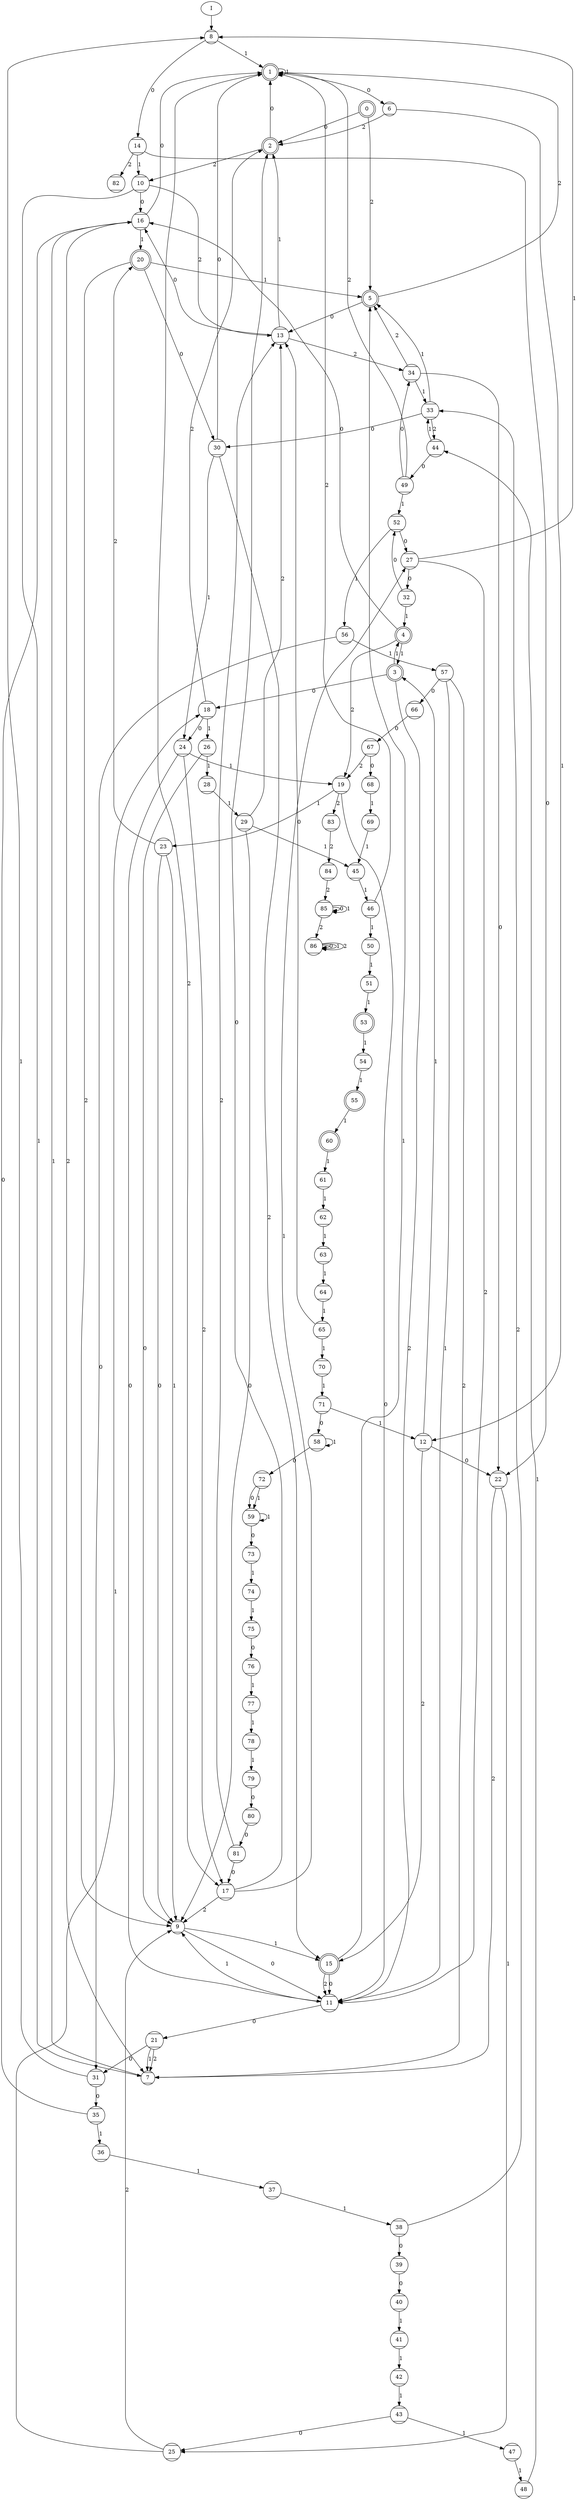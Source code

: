 digraph DFA {
		I -> 8;
		0 -> 2 [label="0"];
		1 -> 6 [label="0"];
		2 -> 1 [label="0"];
		3 -> 18 [label="0"];
		4 -> 16 [label="0"];
		5 -> 13 [label="0"];
		8 -> 14 [label="0"];
		9 -> 11 [label="0"];
		10 -> 16 [label="0"];
		11 -> 21 [label="0"];
		12 -> 22 [label="0"];
		13 -> 16 [label="0"];
		14 -> 22 [label="0"];
		15 -> 11 [label="0"];
		16 -> 1 [label="0"];
		17 -> 2 [label="0"];
		18 -> 24 [label="0"];
		19 -> 11 [label="0"];
		20 -> 30 [label="0"];
		21 -> 31 [label="0"];
		23 -> 9 [label="0"];
		24 -> 11 [label="0"];
		26 -> 9 [label="0"];
		27 -> 32 [label="0"];
		29 -> 9 [label="0"];
		30 -> 1 [label="0"];
		31 -> 35 [label="0"];
		32 -> 52 [label="0"];
		33 -> 30 [label="0"];
		34 -> 22 [label="0"];
		35 -> 16 [label="0"];
		38 -> 39 [label="0"];
		39 -> 40 [label="0"];
		43 -> 25 [label="0"];
		44 -> 49 [label="0"];
		49 -> 34 [label="0"];
		52 -> 27 [label="0"];
		56 -> 31 [label="0"];
		57 -> 66 [label="0"];
		58 -> 72 [label="0"];
		59 -> 73 [label="0"];
		65 -> 13 [label="0"];
		66 -> 67 [label="0"];
		67 -> 68 [label="0"];
		71 -> 58 [label="0"];
		72 -> 59 [label="0"];
		75 -> 76 [label="0"];
		79 -> 80 [label="0"];
		80 -> 81 [label="0"];
		81 -> 17 [label="0"];
		85 -> 85 [label="0"];
		86 -> 86 [label="0"];
		1 -> 1 [label="1"];
		3 -> 4 [label="1"];
		4 -> 3 [label="1"];
		6 -> 12 [label="1"];
		7 -> 16 [label="1"];
		8 -> 1 [label="1"];
		9 -> 15 [label="1"];
		10 -> 7 [label="1"];
		11 -> 9 [label="1"];
		12 -> 3 [label="1"];
		13 -> 2 [label="1"];
		14 -> 10 [label="1"];
		15 -> 5 [label="1"];
		16 -> 20 [label="1"];
		17 -> 27 [label="1"];
		18 -> 26 [label="1"];
		19 -> 23 [label="1"];
		20 -> 5 [label="1"];
		21 -> 7 [label="1"];
		22 -> 25 [label="1"];
		23 -> 9 [label="1"];
		24 -> 19 [label="1"];
		25 -> 18 [label="1"];
		26 -> 28 [label="1"];
		27 -> 8 [label="1"];
		28 -> 29 [label="1"];
		29 -> 45 [label="1"];
		30 -> 24 [label="1"];
		31 -> 8 [label="1"];
		32 -> 4 [label="1"];
		33 -> 5 [label="1"];
		34 -> 33 [label="1"];
		35 -> 36 [label="1"];
		36 -> 37 [label="1"];
		37 -> 38 [label="1"];
		40 -> 41 [label="1"];
		41 -> 42 [label="1"];
		42 -> 43 [label="1"];
		43 -> 47 [label="1"];
		44 -> 33 [label="1"];
		45 -> 46 [label="1"];
		46 -> 50 [label="1"];
		47 -> 48 [label="1"];
		48 -> 44 [label="1"];
		49 -> 52 [label="1"];
		50 -> 51 [label="1"];
		51 -> 53 [label="1"];
		52 -> 56 [label="1"];
		53 -> 54 [label="1"];
		54 -> 55 [label="1"];
		55 -> 60 [label="1"];
		56 -> 57 [label="1"];
		57 -> 11 [label="1"];
		58 -> 58 [label="1"];
		59 -> 59 [label="1"];
		60 -> 61 [label="1"];
		61 -> 62 [label="1"];
		62 -> 63 [label="1"];
		63 -> 64 [label="1"];
		64 -> 65 [label="1"];
		65 -> 70 [label="1"];
		68 -> 69 [label="1"];
		69 -> 45 [label="1"];
		70 -> 71 [label="1"];
		71 -> 12 [label="1"];
		72 -> 59 [label="1"];
		73 -> 74 [label="1"];
		74 -> 75 [label="1"];
		76 -> 77 [label="1"];
		77 -> 78 [label="1"];
		78 -> 79 [label="1"];
		85 -> 85 [label="1"];
		86 -> 86 [label="1"];
		0 -> 5 [label="2"];
		1 -> 17 [label="2"];
		2 -> 10 [label="2"];
		3 -> 11 [label="2"];
		4 -> 19 [label="2"];
		5 -> 1 [label="2"];
		6 -> 2 [label="2"];
		10 -> 13 [label="2"];
		12 -> 15 [label="2"];
		13 -> 34 [label="2"];
		14 -> 82 [label="2"];
		15 -> 11 [label="2"];
		16 -> 7 [label="2"];
		17 -> 9 [label="2"];
		18 -> 2 [label="2"];
		19 -> 83 [label="2"];
		20 -> 9 [label="2"];
		21 -> 7 [label="2"];
		22 -> 7 [label="2"];
		23 -> 20 [label="2"];
		24 -> 17 [label="2"];
		25 -> 9 [label="2"];
		27 -> 11 [label="2"];
		29 -> 13 [label="2"];
		30 -> 15 [label="2"];
		33 -> 44 [label="2"];
		34 -> 5 [label="2"];
		38 -> 33 [label="2"];
		46 -> 1 [label="2"];
		49 -> 1 [label="2"];
		57 -> 7 [label="2"];
		67 -> 19 [label="2"];
		81 -> 13 [label="2"];
		83 -> 84 [label="2"];
		84 -> 85 [label="2"];
		85 -> 86 [label="2"];
		86 -> 86 [label="2"];
	0 [shape=doublecircle];
	1 [shape=doublecircle];
	2 [shape=doublecircle];
	3 [shape=doublecircle];
	4 [shape=doublecircle];
	5 [shape=doublecircle];
	6 [shape=Mcircle];
	7 [shape=Mcircle];
	8 [shape=Mcircle];
	9 [shape=Mcircle];
	10 [shape=Mcircle];
	11 [shape=Mcircle];
	12 [shape=Mcircle];
	13 [shape=Mcircle];
	14 [shape=Mcircle];
	15 [shape=doublecircle];
	16 [shape=Mcircle];
	17 [shape=Mcircle];
	18 [shape=Mcircle];
	19 [shape=Mcircle];
	20 [shape=doublecircle];
	21 [shape=Mcircle];
	22 [shape=Mcircle];
	23 [shape=Mcircle];
	24 [shape=Mcircle];
	25 [shape=Mcircle];
	26 [shape=Mcircle];
	27 [shape=Mcircle];
	28 [shape=Mcircle];
	29 [shape=Mcircle];
	30 [shape=Mcircle];
	31 [shape=Mcircle];
	32 [shape=Mcircle];
	33 [shape=Mcircle];
	34 [shape=Mcircle];
	35 [shape=Mcircle];
	36 [shape=Mcircle];
	37 [shape=Mcircle];
	38 [shape=Mcircle];
	39 [shape=Mcircle];
	40 [shape=Mcircle];
	41 [shape=Mcircle];
	42 [shape=Mcircle];
	43 [shape=Mcircle];
	44 [shape=Mcircle];
	45 [shape=Mcircle];
	46 [shape=Mcircle];
	47 [shape=Mcircle];
	48 [shape=Mcircle];
	49 [shape=Mcircle];
	50 [shape=Mcircle];
	51 [shape=Mcircle];
	52 [shape=Mcircle];
	53 [shape=doublecircle];
	54 [shape=Mcircle];
	55 [shape=doublecircle];
	56 [shape=Mcircle];
	57 [shape=Mcircle];
	58 [shape=Mcircle];
	59 [shape=Mcircle];
	60 [shape=doublecircle];
	61 [shape=Mcircle];
	62 [shape=Mcircle];
	63 [shape=Mcircle];
	64 [shape=Mcircle];
	65 [shape=Mcircle];
	66 [shape=Mcircle];
	67 [shape=Mcircle];
	68 [shape=Mcircle];
	69 [shape=Mcircle];
	70 [shape=Mcircle];
	71 [shape=Mcircle];
	72 [shape=Mcircle];
	73 [shape=Mcircle];
	74 [shape=Mcircle];
	75 [shape=Mcircle];
	76 [shape=Mcircle];
	77 [shape=Mcircle];
	78 [shape=Mcircle];
	79 [shape=Mcircle];
	80 [shape=Mcircle];
	81 [shape=Mcircle];
	82 [shape=Mcircle];
	83 [shape=Mcircle];
	84 [shape=Mcircle];
	85 [shape=Mcircle];
	86 [shape=Mcircle];
}
